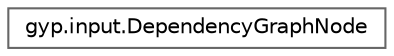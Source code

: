digraph "Graphical Class Hierarchy"
{
 // LATEX_PDF_SIZE
  bgcolor="transparent";
  edge [fontname=Helvetica,fontsize=10,labelfontname=Helvetica,labelfontsize=10];
  node [fontname=Helvetica,fontsize=10,shape=box,height=0.2,width=0.4];
  rankdir="LR";
  Node0 [id="Node000000",label="gyp.input.DependencyGraphNode",height=0.2,width=0.4,color="grey40", fillcolor="white", style="filled",URL="$classgyp_1_1input_1_1_dependency_graph_node.html",tooltip=" "];
}
